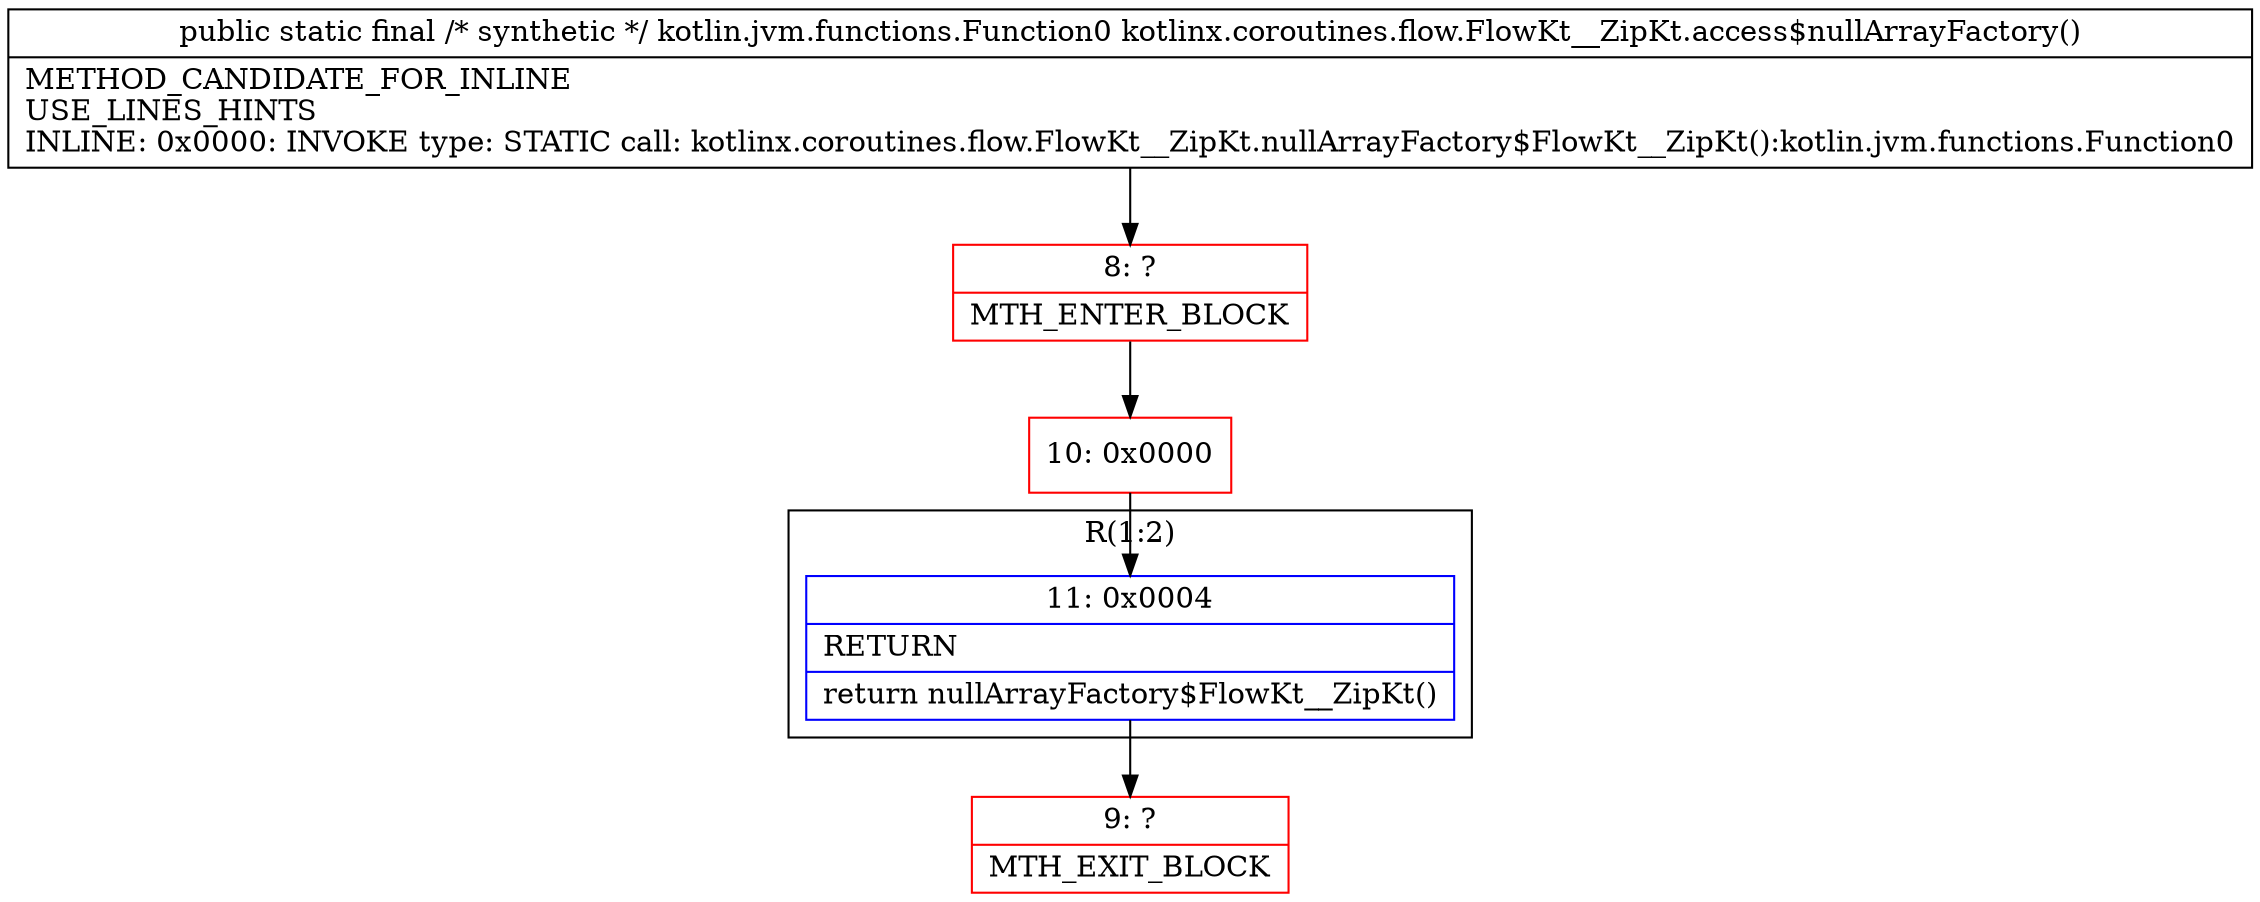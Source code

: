 digraph "CFG forkotlinx.coroutines.flow.FlowKt__ZipKt.access$nullArrayFactory()Lkotlin\/jvm\/functions\/Function0;" {
subgraph cluster_Region_1865916436 {
label = "R(1:2)";
node [shape=record,color=blue];
Node_11 [shape=record,label="{11\:\ 0x0004|RETURN\l|return nullArrayFactory$FlowKt__ZipKt()\l}"];
}
Node_8 [shape=record,color=red,label="{8\:\ ?|MTH_ENTER_BLOCK\l}"];
Node_10 [shape=record,color=red,label="{10\:\ 0x0000}"];
Node_9 [shape=record,color=red,label="{9\:\ ?|MTH_EXIT_BLOCK\l}"];
MethodNode[shape=record,label="{public static final \/* synthetic *\/ kotlin.jvm.functions.Function0 kotlinx.coroutines.flow.FlowKt__ZipKt.access$nullArrayFactory()  | METHOD_CANDIDATE_FOR_INLINE\lUSE_LINES_HINTS\lINLINE: 0x0000: INVOKE   type: STATIC call: kotlinx.coroutines.flow.FlowKt__ZipKt.nullArrayFactory$FlowKt__ZipKt():kotlin.jvm.functions.Function0\l}"];
MethodNode -> Node_8;Node_11 -> Node_9;
Node_8 -> Node_10;
Node_10 -> Node_11;
}

